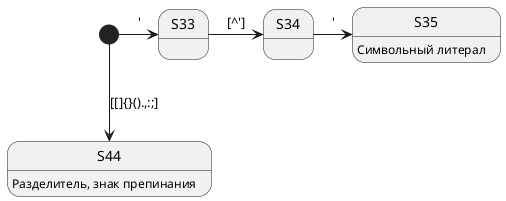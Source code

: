 @startuml "sd6"

[*] -right-> S33 : '
S33 -right-> S34 : [^']
S34 -right-> S35 : '
S35 : Символьный литерал

[*] --> S44 : [[]{}().,:;]
S44 : Разделитель, знак препинания

@enduml